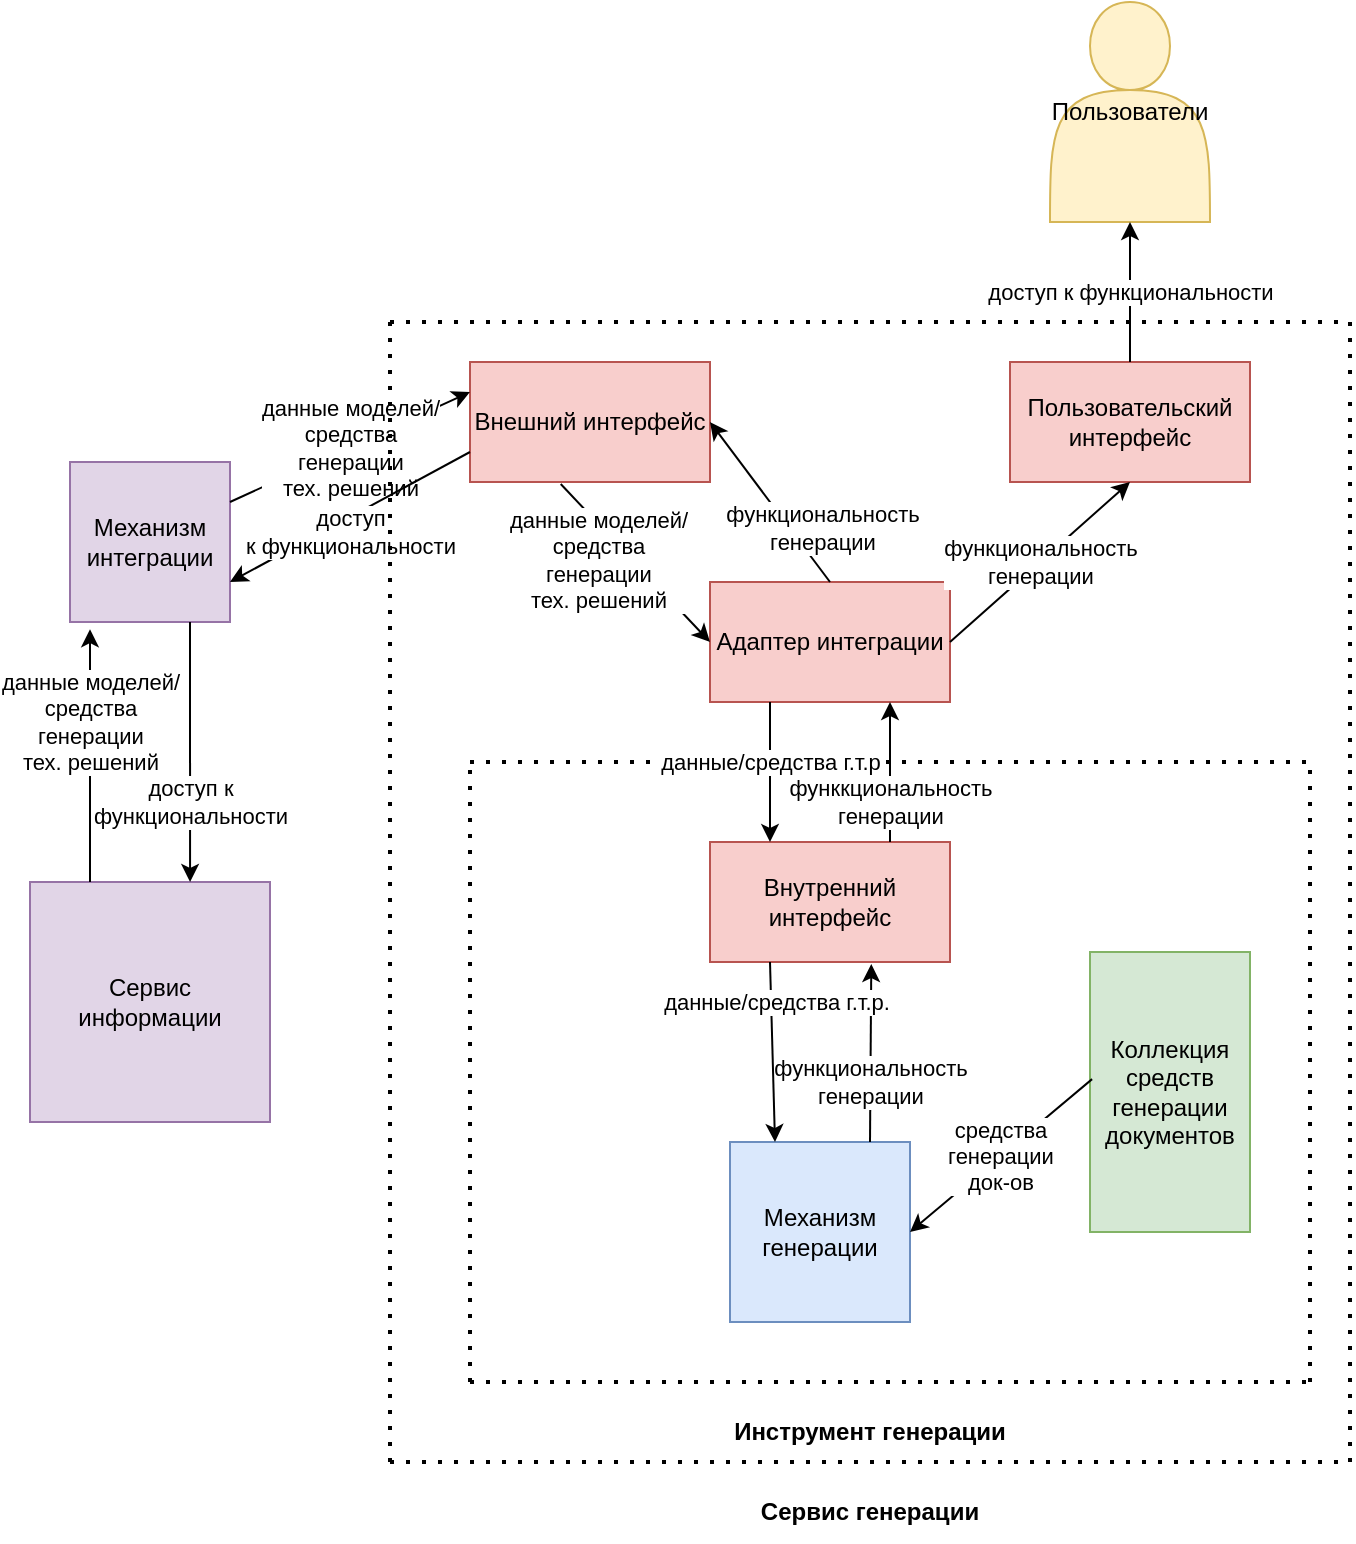 <mxfile version="18.0.1" type="device"><diagram id="LjwVhF8aUZfcS9nZGmQ9" name="Страница 1"><mxGraphModel dx="1053" dy="704" grid="1" gridSize="10" guides="1" tooltips="1" connect="1" arrows="1" fold="1" page="1" pageScale="1" pageWidth="827" pageHeight="1169" math="0" shadow="0"><root><mxCell id="0"/><mxCell id="1" parent="0"/><mxCell id="rpbi8RcJyJ9OQBwGUqYg-1" value="Внешний интерфейс" style="rounded=0;whiteSpace=wrap;html=1;fillColor=#f8cecc;strokeColor=#b85450;" vertex="1" parent="1"><mxGeometry x="240" y="220" width="120" height="60" as="geometry"/></mxCell><mxCell id="rpbi8RcJyJ9OQBwGUqYg-2" value="Пользовательский интерфейс" style="rounded=0;whiteSpace=wrap;html=1;fillColor=#f8cecc;strokeColor=#b85450;" vertex="1" parent="1"><mxGeometry x="510" y="220" width="120" height="60" as="geometry"/></mxCell><mxCell id="rpbi8RcJyJ9OQBwGUqYg-3" value="Внутренний интерфейс" style="rounded=0;whiteSpace=wrap;html=1;fillColor=#f8cecc;strokeColor=#b85450;" vertex="1" parent="1"><mxGeometry x="360" y="460" width="120" height="60" as="geometry"/></mxCell><mxCell id="rpbi8RcJyJ9OQBwGUqYg-4" value="Коллекция&lt;br&gt;средств&lt;br&gt;генерации&lt;br&gt;документов" style="rounded=0;whiteSpace=wrap;html=1;fillColor=#d5e8d4;strokeColor=#82b366;" vertex="1" parent="1"><mxGeometry x="550" y="515" width="80" height="140" as="geometry"/></mxCell><mxCell id="rpbi8RcJyJ9OQBwGUqYg-5" value="Механизм генерации" style="whiteSpace=wrap;html=1;aspect=fixed;fillColor=#dae8fc;strokeColor=#6c8ebf;" vertex="1" parent="1"><mxGeometry x="370" y="610" width="90" height="90" as="geometry"/></mxCell><mxCell id="rpbi8RcJyJ9OQBwGUqYg-7" value="Механизм интеграции" style="whiteSpace=wrap;html=1;aspect=fixed;fillColor=#e1d5e7;strokeColor=#9673a6;" vertex="1" parent="1"><mxGeometry x="40" y="270" width="80" height="80" as="geometry"/></mxCell><mxCell id="rpbi8RcJyJ9OQBwGUqYg-8" value="Сервис&lt;br&gt;информации" style="whiteSpace=wrap;html=1;aspect=fixed;fillColor=#e1d5e7;strokeColor=#9673a6;" vertex="1" parent="1"><mxGeometry x="20" y="480" width="120" height="120" as="geometry"/></mxCell><mxCell id="rpbi8RcJyJ9OQBwGUqYg-9" value="данные моделей/&lt;br&gt;средства&lt;br&gt;генерации&lt;br&gt;тех. решений" style="endArrow=classic;html=1;rounded=0;exitX=1;exitY=0.25;exitDx=0;exitDy=0;entryX=0;entryY=0.25;entryDx=0;entryDy=0;" edge="1" parent="1" source="rpbi8RcJyJ9OQBwGUqYg-7" target="rpbi8RcJyJ9OQBwGUqYg-1"><mxGeometry width="50" height="50" relative="1" as="geometry"><mxPoint x="160" y="310" as="sourcePoint"/><mxPoint x="210" y="260" as="targetPoint"/></mxGeometry></mxCell><mxCell id="rpbi8RcJyJ9OQBwGUqYg-10" value="данные моделей/&lt;br&gt;средства&lt;br&gt;генерации&lt;br&gt;тех. решений" style="endArrow=classic;html=1;rounded=0;exitX=0.25;exitY=0;exitDx=0;exitDy=0;entryX=0.125;entryY=1.045;entryDx=0;entryDy=0;entryPerimeter=0;" edge="1" parent="1" source="rpbi8RcJyJ9OQBwGUqYg-8" target="rpbi8RcJyJ9OQBwGUqYg-7"><mxGeometry x="0.266" width="50" height="50" relative="1" as="geometry"><mxPoint x="70" y="430" as="sourcePoint"/><mxPoint x="120" y="380" as="targetPoint"/><mxPoint as="offset"/></mxGeometry></mxCell><mxCell id="rpbi8RcJyJ9OQBwGUqYg-11" value="доступ &lt;br&gt;к функциональности" style="endArrow=classic;html=1;rounded=0;exitX=0;exitY=0.75;exitDx=0;exitDy=0;entryX=1;entryY=0.75;entryDx=0;entryDy=0;" edge="1" parent="1" source="rpbi8RcJyJ9OQBwGUqYg-1" target="rpbi8RcJyJ9OQBwGUqYg-7"><mxGeometry x="0.047" y="7" width="50" height="50" relative="1" as="geometry"><mxPoint x="180" y="390" as="sourcePoint"/><mxPoint x="230" y="340" as="targetPoint"/><mxPoint as="offset"/></mxGeometry></mxCell><mxCell id="rpbi8RcJyJ9OQBwGUqYg-12" value="доступ к&lt;br&gt;функциональности" style="endArrow=classic;html=1;rounded=0;exitX=0.75;exitY=1;exitDx=0;exitDy=0;entryX=0.667;entryY=0;entryDx=0;entryDy=0;entryPerimeter=0;" edge="1" parent="1" source="rpbi8RcJyJ9OQBwGUqYg-7" target="rpbi8RcJyJ9OQBwGUqYg-8"><mxGeometry x="0.385" width="50" height="50" relative="1" as="geometry"><mxPoint x="140" y="440" as="sourcePoint"/><mxPoint x="190" y="390" as="targetPoint"/><mxPoint as="offset"/></mxGeometry></mxCell><mxCell id="rpbi8RcJyJ9OQBwGUqYg-13" value="Адаптер интеграции" style="rounded=0;whiteSpace=wrap;html=1;fillColor=#f8cecc;strokeColor=#b85450;" vertex="1" parent="1"><mxGeometry x="360" y="330" width="120" height="60" as="geometry"/></mxCell><mxCell id="rpbi8RcJyJ9OQBwGUqYg-14" value="" style="endArrow=none;dashed=1;html=1;dashPattern=1 3;strokeWidth=2;rounded=0;" edge="1" parent="1"><mxGeometry width="50" height="50" relative="1" as="geometry"><mxPoint x="240" y="420" as="sourcePoint"/><mxPoint x="660" y="420" as="targetPoint"/></mxGeometry></mxCell><mxCell id="rpbi8RcJyJ9OQBwGUqYg-15" value="" style="endArrow=none;dashed=1;html=1;dashPattern=1 3;strokeWidth=2;rounded=0;" edge="1" parent="1"><mxGeometry width="50" height="50" relative="1" as="geometry"><mxPoint x="240" y="730" as="sourcePoint"/><mxPoint x="240" y="420" as="targetPoint"/></mxGeometry></mxCell><mxCell id="rpbi8RcJyJ9OQBwGUqYg-16" value="" style="endArrow=none;dashed=1;html=1;dashPattern=1 3;strokeWidth=2;rounded=0;" edge="1" parent="1"><mxGeometry width="50" height="50" relative="1" as="geometry"><mxPoint x="240" y="730" as="sourcePoint"/><mxPoint x="660" y="730" as="targetPoint"/></mxGeometry></mxCell><mxCell id="rpbi8RcJyJ9OQBwGUqYg-17" value="" style="endArrow=none;dashed=1;html=1;dashPattern=1 3;strokeWidth=2;rounded=0;" edge="1" parent="1"><mxGeometry width="50" height="50" relative="1" as="geometry"><mxPoint x="660" y="730" as="sourcePoint"/><mxPoint x="660" y="420" as="targetPoint"/></mxGeometry></mxCell><mxCell id="rpbi8RcJyJ9OQBwGUqYg-18" value="&lt;b&gt;Инструмент генерации&lt;/b&gt;" style="text;html=1;strokeColor=none;fillColor=none;align=center;verticalAlign=middle;whiteSpace=wrap;rounded=0;" vertex="1" parent="1"><mxGeometry x="370" y="740" width="140" height="30" as="geometry"/></mxCell><mxCell id="rpbi8RcJyJ9OQBwGUqYg-19" value="" style="endArrow=none;dashed=1;html=1;dashPattern=1 3;strokeWidth=2;rounded=0;" edge="1" parent="1"><mxGeometry width="50" height="50" relative="1" as="geometry"><mxPoint x="200" y="770" as="sourcePoint"/><mxPoint x="200" y="200" as="targetPoint"/></mxGeometry></mxCell><mxCell id="rpbi8RcJyJ9OQBwGUqYg-20" value="" style="endArrow=none;dashed=1;html=1;dashPattern=1 3;strokeWidth=2;rounded=0;" edge="1" parent="1"><mxGeometry width="50" height="50" relative="1" as="geometry"><mxPoint x="200" y="770" as="sourcePoint"/><mxPoint x="680" y="770" as="targetPoint"/></mxGeometry></mxCell><mxCell id="rpbi8RcJyJ9OQBwGUqYg-21" value="" style="endArrow=none;dashed=1;html=1;dashPattern=1 3;strokeWidth=2;rounded=0;" edge="1" parent="1"><mxGeometry width="50" height="50" relative="1" as="geometry"><mxPoint x="200" y="200" as="sourcePoint"/><mxPoint x="680" y="200" as="targetPoint"/></mxGeometry></mxCell><mxCell id="rpbi8RcJyJ9OQBwGUqYg-22" value="" style="endArrow=none;dashed=1;html=1;dashPattern=1 3;strokeWidth=2;rounded=0;" edge="1" parent="1"><mxGeometry width="50" height="50" relative="1" as="geometry"><mxPoint x="680" y="770" as="sourcePoint"/><mxPoint x="680" y="200" as="targetPoint"/></mxGeometry></mxCell><mxCell id="rpbi8RcJyJ9OQBwGUqYg-23" value="&lt;b&gt;Сервис генерации&lt;/b&gt;" style="text;html=1;strokeColor=none;fillColor=none;align=center;verticalAlign=middle;whiteSpace=wrap;rounded=0;" vertex="1" parent="1"><mxGeometry x="370" y="780" width="140" height="30" as="geometry"/></mxCell><mxCell id="rpbi8RcJyJ9OQBwGUqYg-24" value="Пользователи" style="shape=actor;whiteSpace=wrap;html=1;fillColor=#fff2cc;strokeColor=#d6b656;" vertex="1" parent="1"><mxGeometry x="530" y="40" width="80" height="110" as="geometry"/></mxCell><mxCell id="rpbi8RcJyJ9OQBwGUqYg-25" value="функкциональность &lt;br&gt;генерации" style="endArrow=classic;html=1;rounded=0;exitX=0.75;exitY=0;exitDx=0;exitDy=0;entryX=0.75;entryY=1;entryDx=0;entryDy=0;" edge="1" parent="1" source="rpbi8RcJyJ9OQBwGUqYg-3" target="rpbi8RcJyJ9OQBwGUqYg-13"><mxGeometry x="-0.429" width="50" height="50" relative="1" as="geometry"><mxPoint x="390" y="450" as="sourcePoint"/><mxPoint x="440" y="400" as="targetPoint"/><mxPoint as="offset"/></mxGeometry></mxCell><mxCell id="rpbi8RcJyJ9OQBwGUqYg-26" value="функциональность &lt;br&gt;генерации" style="endArrow=classic;html=1;rounded=0;entryX=0.672;entryY=1.017;entryDx=0;entryDy=0;entryPerimeter=0;" edge="1" parent="1" target="rpbi8RcJyJ9OQBwGUqYg-3"><mxGeometry x="-0.326" width="50" height="50" relative="1" as="geometry"><mxPoint x="440" y="610" as="sourcePoint"/><mxPoint x="415" y="520" as="targetPoint"/><mxPoint as="offset"/></mxGeometry></mxCell><mxCell id="rpbi8RcJyJ9OQBwGUqYg-27" value="данные моделей/&lt;br&gt;средства&lt;br&gt;генерации&lt;br&gt;тех. решений" style="endArrow=classic;html=1;rounded=0;exitX=0.378;exitY=1.017;exitDx=0;exitDy=0;exitPerimeter=0;entryX=0;entryY=0.5;entryDx=0;entryDy=0;" edge="1" parent="1" source="rpbi8RcJyJ9OQBwGUqYg-1" target="rpbi8RcJyJ9OQBwGUqYg-13"><mxGeometry x="-0.253" y="-13" width="50" height="50" relative="1" as="geometry"><mxPoint x="250" y="370" as="sourcePoint"/><mxPoint x="300" y="320" as="targetPoint"/><mxPoint as="offset"/></mxGeometry></mxCell><mxCell id="rpbi8RcJyJ9OQBwGUqYg-28" value="функциональность&lt;br&gt;генерации" style="endArrow=classic;html=1;rounded=0;exitX=0.5;exitY=0;exitDx=0;exitDy=0;entryX=1;entryY=0.5;entryDx=0;entryDy=0;" edge="1" parent="1" source="rpbi8RcJyJ9OQBwGUqYg-13" target="rpbi8RcJyJ9OQBwGUqYg-1"><mxGeometry x="-0.514" y="-13" width="50" height="50" relative="1" as="geometry"><mxPoint x="360" y="300" as="sourcePoint"/><mxPoint x="430.711" y="250" as="targetPoint"/><mxPoint as="offset"/></mxGeometry></mxCell><mxCell id="rpbi8RcJyJ9OQBwGUqYg-29" value="функциональность&lt;br&gt;генерации" style="endArrow=classic;html=1;rounded=0;exitX=1;exitY=0.5;exitDx=0;exitDy=0;entryX=0.5;entryY=1;entryDx=0;entryDy=0;" edge="1" parent="1" source="rpbi8RcJyJ9OQBwGUqYg-13" target="rpbi8RcJyJ9OQBwGUqYg-2"><mxGeometry width="50" height="50" relative="1" as="geometry"><mxPoint x="500" y="370" as="sourcePoint"/><mxPoint x="550" y="320" as="targetPoint"/></mxGeometry></mxCell><mxCell id="rpbi8RcJyJ9OQBwGUqYg-30" value="данные/средства г.т.р" style="endArrow=classic;html=1;rounded=0;exitX=0.25;exitY=1;exitDx=0;exitDy=0;entryX=0.25;entryY=0;entryDx=0;entryDy=0;" edge="1" parent="1" source="rpbi8RcJyJ9OQBwGUqYg-13" target="rpbi8RcJyJ9OQBwGUqYg-3"><mxGeometry x="-0.143" width="50" height="50" relative="1" as="geometry"><mxPoint x="290" y="500" as="sourcePoint"/><mxPoint x="340" y="450" as="targetPoint"/><mxPoint as="offset"/></mxGeometry></mxCell><mxCell id="rpbi8RcJyJ9OQBwGUqYg-31" value="данные/средства г.т.р." style="endArrow=classic;html=1;rounded=0;exitX=0.25;exitY=1;exitDx=0;exitDy=0;entryX=0.25;entryY=0;entryDx=0;entryDy=0;" edge="1" parent="1" source="rpbi8RcJyJ9OQBwGUqYg-3" target="rpbi8RcJyJ9OQBwGUqYg-5"><mxGeometry x="-0.554" y="2" width="50" height="50" relative="1" as="geometry"><mxPoint x="260" y="630" as="sourcePoint"/><mxPoint x="310" y="580" as="targetPoint"/><mxPoint as="offset"/></mxGeometry></mxCell><mxCell id="rpbi8RcJyJ9OQBwGUqYg-33" value="средства&lt;br&gt;генерации&lt;br&gt;док-ов" style="endArrow=classic;html=1;rounded=0;exitX=0.013;exitY=0.454;exitDx=0;exitDy=0;exitPerimeter=0;entryX=1;entryY=0.5;entryDx=0;entryDy=0;" edge="1" parent="1" source="rpbi8RcJyJ9OQBwGUqYg-4" target="rpbi8RcJyJ9OQBwGUqYg-5"><mxGeometry width="50" height="50" relative="1" as="geometry"><mxPoint x="480" y="710" as="sourcePoint"/><mxPoint x="530" y="660" as="targetPoint"/></mxGeometry></mxCell><mxCell id="rpbi8RcJyJ9OQBwGUqYg-34" value="доступ к функциональности" style="endArrow=classic;html=1;rounded=0;exitX=0.5;exitY=0;exitDx=0;exitDy=0;entryX=0.5;entryY=1;entryDx=0;entryDy=0;" edge="1" parent="1" source="rpbi8RcJyJ9OQBwGUqYg-2" target="rpbi8RcJyJ9OQBwGUqYg-24"><mxGeometry width="50" height="50" relative="1" as="geometry"><mxPoint x="500" y="200" as="sourcePoint"/><mxPoint x="550" y="150" as="targetPoint"/></mxGeometry></mxCell></root></mxGraphModel></diagram></mxfile>